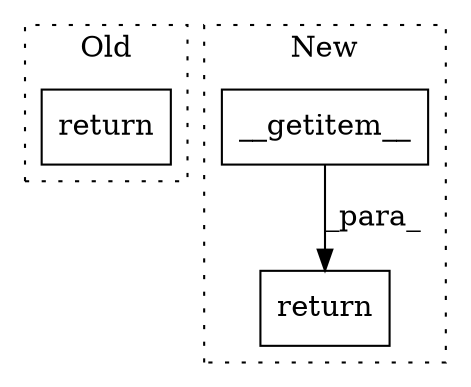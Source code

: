 digraph G {
subgraph cluster0 {
1 [label="return" a="41" s="2463" l="7" shape="box"];
label = "Old";
style="dotted";
}
subgraph cluster1 {
2 [label="__getitem__" a="32" s="6215,6235" l="12,1" shape="box"];
3 [label="return" a="41" s="6197" l="7" shape="box"];
label = "New";
style="dotted";
}
2 -> 3 [label="_para_"];
}
